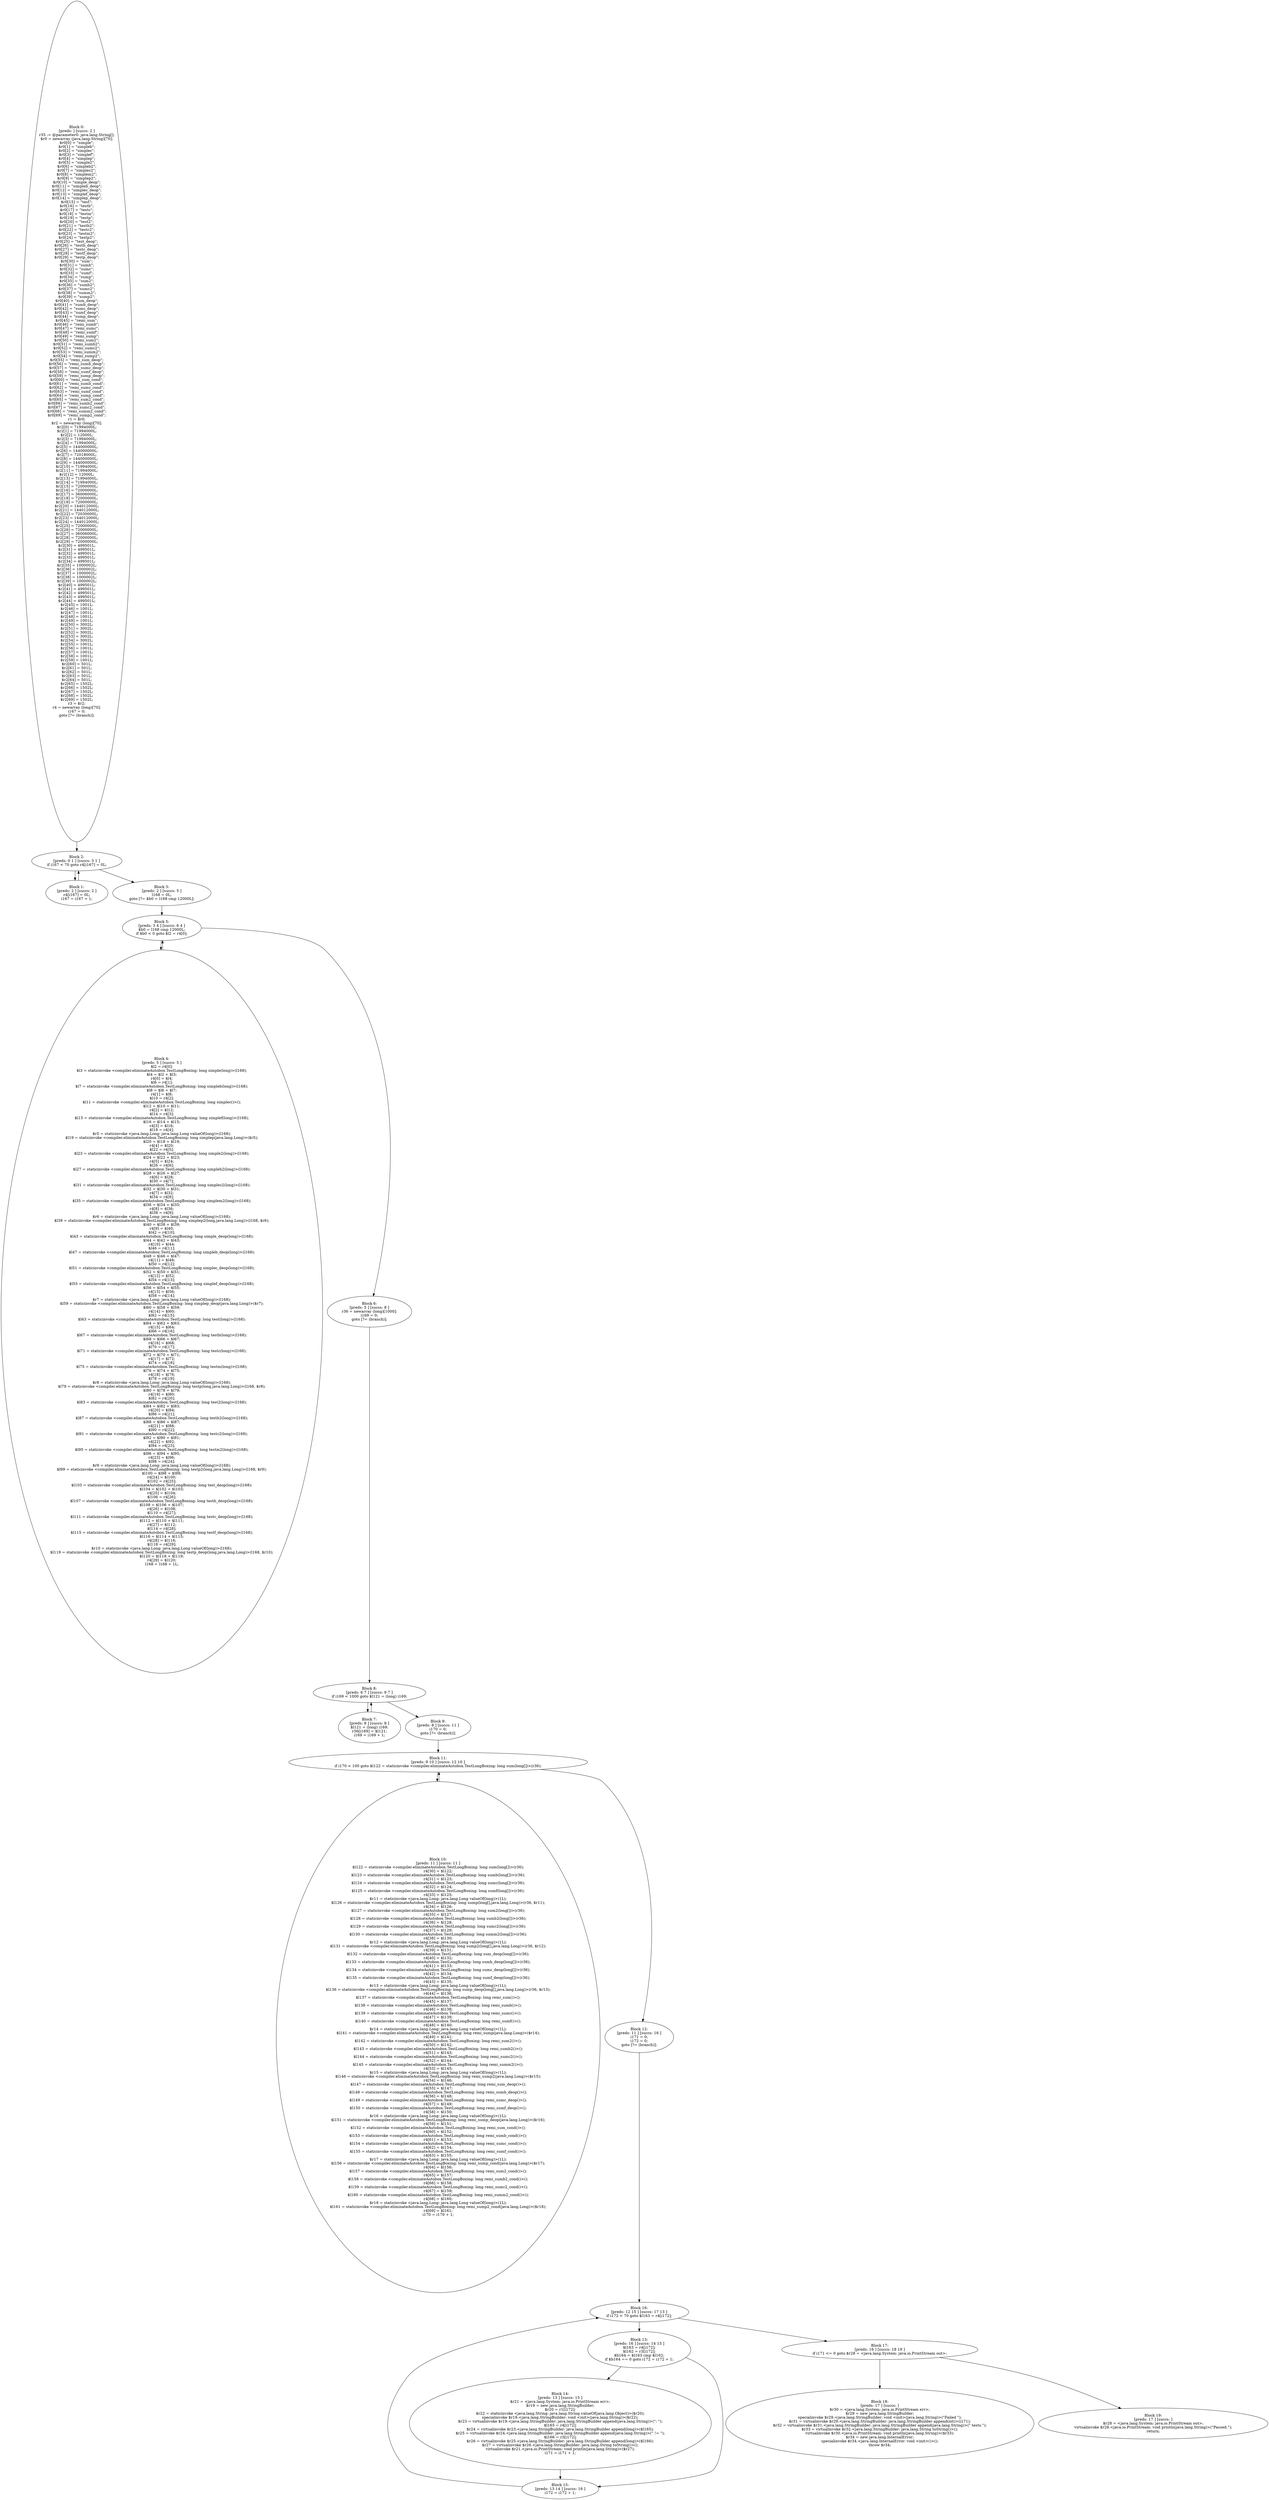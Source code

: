 digraph "unitGraph" {
    "Block 0:
[preds: ] [succs: 2 ]
r35 := @parameter0: java.lang.String[];
$r0 = newarray (java.lang.String)[70];
$r0[0] = \"simple\";
$r0[1] = \"simpleb\";
$r0[2] = \"simplec\";
$r0[3] = \"simplef\";
$r0[4] = \"simplep\";
$r0[5] = \"simple2\";
$r0[6] = \"simpleb2\";
$r0[7] = \"simplec2\";
$r0[8] = \"simplem2\";
$r0[9] = \"simplep2\";
$r0[10] = \"simple_deop\";
$r0[11] = \"simpleb_deop\";
$r0[12] = \"simplec_deop\";
$r0[13] = \"simplef_deop\";
$r0[14] = \"simplep_deop\";
$r0[15] = \"test\";
$r0[16] = \"testb\";
$r0[17] = \"testc\";
$r0[18] = \"testm\";
$r0[19] = \"testp\";
$r0[20] = \"test2\";
$r0[21] = \"testb2\";
$r0[22] = \"testc2\";
$r0[23] = \"testm2\";
$r0[24] = \"testp2\";
$r0[25] = \"test_deop\";
$r0[26] = \"testb_deop\";
$r0[27] = \"testc_deop\";
$r0[28] = \"testf_deop\";
$r0[29] = \"testp_deop\";
$r0[30] = \"sum\";
$r0[31] = \"sumb\";
$r0[32] = \"sumc\";
$r0[33] = \"sumf\";
$r0[34] = \"sump\";
$r0[35] = \"sum2\";
$r0[36] = \"sumb2\";
$r0[37] = \"sumc2\";
$r0[38] = \"summ2\";
$r0[39] = \"sump2\";
$r0[40] = \"sum_deop\";
$r0[41] = \"sumb_deop\";
$r0[42] = \"sumc_deop\";
$r0[43] = \"sumf_deop\";
$r0[44] = \"sump_deop\";
$r0[45] = \"remi_sum\";
$r0[46] = \"remi_sumb\";
$r0[47] = \"remi_sumc\";
$r0[48] = \"remi_sumf\";
$r0[49] = \"remi_sump\";
$r0[50] = \"remi_sum2\";
$r0[51] = \"remi_sumb2\";
$r0[52] = \"remi_sumc2\";
$r0[53] = \"remi_summ2\";
$r0[54] = \"remi_sump2\";
$r0[55] = \"remi_sum_deop\";
$r0[56] = \"remi_sumb_deop\";
$r0[57] = \"remi_sumc_deop\";
$r0[58] = \"remi_sumf_deop\";
$r0[59] = \"remi_sump_deop\";
$r0[60] = \"remi_sum_cond\";
$r0[61] = \"remi_sumb_cond\";
$r0[62] = \"remi_sumc_cond\";
$r0[63] = \"remi_sumf_cond\";
$r0[64] = \"remi_sump_cond\";
$r0[65] = \"remi_sum2_cond\";
$r0[66] = \"remi_sumb2_cond\";
$r0[67] = \"remi_sumc2_cond\";
$r0[68] = \"remi_summ2_cond\";
$r0[69] = \"remi_sump2_cond\";
r1 = $r0;
$r2 = newarray (long)[70];
$r2[0] = 71994000L;
$r2[1] = 71994000L;
$r2[2] = 12000L;
$r2[3] = 71994000L;
$r2[4] = 71994000L;
$r2[5] = 144000000L;
$r2[6] = 144000000L;
$r2[7] = 72018000L;
$r2[8] = 144000000L;
$r2[9] = 144000000L;
$r2[10] = 71994000L;
$r2[11] = 71994000L;
$r2[12] = 12000L;
$r2[13] = 71994000L;
$r2[14] = 71994000L;
$r2[15] = 72000000L;
$r2[16] = 72000000L;
$r2[17] = 36006000L;
$r2[18] = 72000000L;
$r2[19] = 72000000L;
$r2[20] = 144012000L;
$r2[21] = 144012000L;
$r2[22] = 72030000L;
$r2[23] = 144012000L;
$r2[24] = 144012000L;
$r2[25] = 72000000L;
$r2[26] = 72000000L;
$r2[27] = 36006000L;
$r2[28] = 72000000L;
$r2[29] = 72000000L;
$r2[30] = 499501L;
$r2[31] = 499501L;
$r2[32] = 499501L;
$r2[33] = 499501L;
$r2[34] = 499501L;
$r2[35] = 1000002L;
$r2[36] = 1000002L;
$r2[37] = 1000002L;
$r2[38] = 1000002L;
$r2[39] = 1000002L;
$r2[40] = 499501L;
$r2[41] = 499501L;
$r2[42] = 499501L;
$r2[43] = 499501L;
$r2[44] = 499501L;
$r2[45] = 1001L;
$r2[46] = 1001L;
$r2[47] = 1001L;
$r2[48] = 1001L;
$r2[49] = 1001L;
$r2[50] = 3002L;
$r2[51] = 3002L;
$r2[52] = 3002L;
$r2[53] = 3002L;
$r2[54] = 3002L;
$r2[55] = 1001L;
$r2[56] = 1001L;
$r2[57] = 1001L;
$r2[58] = 1001L;
$r2[59] = 1001L;
$r2[60] = 501L;
$r2[61] = 501L;
$r2[62] = 501L;
$r2[63] = 501L;
$r2[64] = 501L;
$r2[65] = 1502L;
$r2[66] = 1502L;
$r2[67] = 1502L;
$r2[68] = 1502L;
$r2[69] = 1502L;
r3 = $r2;
r4 = newarray (long)[70];
i167 = 0;
goto [?= (branch)];
"
    "Block 1:
[preds: 2 ] [succs: 2 ]
r4[i167] = 0L;
i167 = i167 + 1;
"
    "Block 2:
[preds: 0 1 ] [succs: 3 1 ]
if i167 < 70 goto r4[i167] = 0L;
"
    "Block 3:
[preds: 2 ] [succs: 5 ]
l168 = 0L;
goto [?= $b0 = l168 cmp 12000L];
"
    "Block 4:
[preds: 5 ] [succs: 5 ]
$l2 = r4[0];
$l3 = staticinvoke <compiler.eliminateAutobox.TestLongBoxing: long simple(long)>(l168);
$l4 = $l2 + $l3;
r4[0] = $l4;
$l6 = r4[1];
$l7 = staticinvoke <compiler.eliminateAutobox.TestLongBoxing: long simpleb(long)>(l168);
$l8 = $l6 + $l7;
r4[1] = $l8;
$l10 = r4[2];
$l11 = staticinvoke <compiler.eliminateAutobox.TestLongBoxing: long simplec()>();
$l12 = $l10 + $l11;
r4[2] = $l12;
$l14 = r4[3];
$l15 = staticinvoke <compiler.eliminateAutobox.TestLongBoxing: long simplef(long)>(l168);
$l16 = $l14 + $l15;
r4[3] = $l16;
$l18 = r4[4];
$r5 = staticinvoke <java.lang.Long: java.lang.Long valueOf(long)>(l168);
$l19 = staticinvoke <compiler.eliminateAutobox.TestLongBoxing: long simplep(java.lang.Long)>($r5);
$l20 = $l18 + $l19;
r4[4] = $l20;
$l22 = r4[5];
$l23 = staticinvoke <compiler.eliminateAutobox.TestLongBoxing: long simple2(long)>(l168);
$l24 = $l22 + $l23;
r4[5] = $l24;
$l26 = r4[6];
$l27 = staticinvoke <compiler.eliminateAutobox.TestLongBoxing: long simpleb2(long)>(l168);
$l28 = $l26 + $l27;
r4[6] = $l28;
$l30 = r4[7];
$l31 = staticinvoke <compiler.eliminateAutobox.TestLongBoxing: long simplec2(long)>(l168);
$l32 = $l30 + $l31;
r4[7] = $l32;
$l34 = r4[8];
$l35 = staticinvoke <compiler.eliminateAutobox.TestLongBoxing: long simplem2(long)>(l168);
$l36 = $l34 + $l35;
r4[8] = $l36;
$l38 = r4[9];
$r6 = staticinvoke <java.lang.Long: java.lang.Long valueOf(long)>(l168);
$l39 = staticinvoke <compiler.eliminateAutobox.TestLongBoxing: long simplep2(long,java.lang.Long)>(l168, $r6);
$l40 = $l38 + $l39;
r4[9] = $l40;
$l42 = r4[10];
$l43 = staticinvoke <compiler.eliminateAutobox.TestLongBoxing: long simple_deop(long)>(l168);
$l44 = $l42 + $l43;
r4[10] = $l44;
$l46 = r4[11];
$l47 = staticinvoke <compiler.eliminateAutobox.TestLongBoxing: long simpleb_deop(long)>(l168);
$l48 = $l46 + $l47;
r4[11] = $l48;
$l50 = r4[12];
$l51 = staticinvoke <compiler.eliminateAutobox.TestLongBoxing: long simplec_deop(long)>(l168);
$l52 = $l50 + $l51;
r4[12] = $l52;
$l54 = r4[13];
$l55 = staticinvoke <compiler.eliminateAutobox.TestLongBoxing: long simplef_deop(long)>(l168);
$l56 = $l54 + $l55;
r4[13] = $l56;
$l58 = r4[14];
$r7 = staticinvoke <java.lang.Long: java.lang.Long valueOf(long)>(l168);
$l59 = staticinvoke <compiler.eliminateAutobox.TestLongBoxing: long simplep_deop(java.lang.Long)>($r7);
$l60 = $l58 + $l59;
r4[14] = $l60;
$l62 = r4[15];
$l63 = staticinvoke <compiler.eliminateAutobox.TestLongBoxing: long test(long)>(l168);
$l64 = $l62 + $l63;
r4[15] = $l64;
$l66 = r4[16];
$l67 = staticinvoke <compiler.eliminateAutobox.TestLongBoxing: long testb(long)>(l168);
$l68 = $l66 + $l67;
r4[16] = $l68;
$l70 = r4[17];
$l71 = staticinvoke <compiler.eliminateAutobox.TestLongBoxing: long testc(long)>(l168);
$l72 = $l70 + $l71;
r4[17] = $l72;
$l74 = r4[18];
$l75 = staticinvoke <compiler.eliminateAutobox.TestLongBoxing: long testm(long)>(l168);
$l76 = $l74 + $l75;
r4[18] = $l76;
$l78 = r4[19];
$r8 = staticinvoke <java.lang.Long: java.lang.Long valueOf(long)>(l168);
$l79 = staticinvoke <compiler.eliminateAutobox.TestLongBoxing: long testp(long,java.lang.Long)>(l168, $r8);
$l80 = $l78 + $l79;
r4[19] = $l80;
$l82 = r4[20];
$l83 = staticinvoke <compiler.eliminateAutobox.TestLongBoxing: long test2(long)>(l168);
$l84 = $l82 + $l83;
r4[20] = $l84;
$l86 = r4[21];
$l87 = staticinvoke <compiler.eliminateAutobox.TestLongBoxing: long testb2(long)>(l168);
$l88 = $l86 + $l87;
r4[21] = $l88;
$l90 = r4[22];
$l91 = staticinvoke <compiler.eliminateAutobox.TestLongBoxing: long testc2(long)>(l168);
$l92 = $l90 + $l91;
r4[22] = $l92;
$l94 = r4[23];
$l95 = staticinvoke <compiler.eliminateAutobox.TestLongBoxing: long testm2(long)>(l168);
$l96 = $l94 + $l95;
r4[23] = $l96;
$l98 = r4[24];
$r9 = staticinvoke <java.lang.Long: java.lang.Long valueOf(long)>(l168);
$l99 = staticinvoke <compiler.eliminateAutobox.TestLongBoxing: long testp2(long,java.lang.Long)>(l168, $r9);
$l100 = $l98 + $l99;
r4[24] = $l100;
$l102 = r4[25];
$l103 = staticinvoke <compiler.eliminateAutobox.TestLongBoxing: long test_deop(long)>(l168);
$l104 = $l102 + $l103;
r4[25] = $l104;
$l106 = r4[26];
$l107 = staticinvoke <compiler.eliminateAutobox.TestLongBoxing: long testb_deop(long)>(l168);
$l108 = $l106 + $l107;
r4[26] = $l108;
$l110 = r4[27];
$l111 = staticinvoke <compiler.eliminateAutobox.TestLongBoxing: long testc_deop(long)>(l168);
$l112 = $l110 + $l111;
r4[27] = $l112;
$l114 = r4[28];
$l115 = staticinvoke <compiler.eliminateAutobox.TestLongBoxing: long testf_deop(long)>(l168);
$l116 = $l114 + $l115;
r4[28] = $l116;
$l118 = r4[29];
$r10 = staticinvoke <java.lang.Long: java.lang.Long valueOf(long)>(l168);
$l119 = staticinvoke <compiler.eliminateAutobox.TestLongBoxing: long testp_deop(long,java.lang.Long)>(l168, $r10);
$l120 = $l118 + $l119;
r4[29] = $l120;
l168 = l168 + 1L;
"
    "Block 5:
[preds: 3 4 ] [succs: 6 4 ]
$b0 = l168 cmp 12000L;
if $b0 < 0 goto $l2 = r4[0];
"
    "Block 6:
[preds: 5 ] [succs: 8 ]
r36 = newarray (long)[1000];
i169 = 0;
goto [?= (branch)];
"
    "Block 7:
[preds: 8 ] [succs: 8 ]
$l121 = (long) i169;
r36[i169] = $l121;
i169 = i169 + 1;
"
    "Block 8:
[preds: 6 7 ] [succs: 9 7 ]
if i169 < 1000 goto $l121 = (long) i169;
"
    "Block 9:
[preds: 8 ] [succs: 11 ]
i170 = 0;
goto [?= (branch)];
"
    "Block 10:
[preds: 11 ] [succs: 11 ]
$l122 = staticinvoke <compiler.eliminateAutobox.TestLongBoxing: long sum(long[])>(r36);
r4[30] = $l122;
$l123 = staticinvoke <compiler.eliminateAutobox.TestLongBoxing: long sumb(long[])>(r36);
r4[31] = $l123;
$l124 = staticinvoke <compiler.eliminateAutobox.TestLongBoxing: long sumc(long[])>(r36);
r4[32] = $l124;
$l125 = staticinvoke <compiler.eliminateAutobox.TestLongBoxing: long sumf(long[])>(r36);
r4[33] = $l125;
$r11 = staticinvoke <java.lang.Long: java.lang.Long valueOf(long)>(1L);
$l126 = staticinvoke <compiler.eliminateAutobox.TestLongBoxing: long sump(long[],java.lang.Long)>(r36, $r11);
r4[34] = $l126;
$l127 = staticinvoke <compiler.eliminateAutobox.TestLongBoxing: long sum2(long[])>(r36);
r4[35] = $l127;
$l128 = staticinvoke <compiler.eliminateAutobox.TestLongBoxing: long sumb2(long[])>(r36);
r4[36] = $l128;
$l129 = staticinvoke <compiler.eliminateAutobox.TestLongBoxing: long sumc2(long[])>(r36);
r4[37] = $l129;
$l130 = staticinvoke <compiler.eliminateAutobox.TestLongBoxing: long summ2(long[])>(r36);
r4[38] = $l130;
$r12 = staticinvoke <java.lang.Long: java.lang.Long valueOf(long)>(1L);
$l131 = staticinvoke <compiler.eliminateAutobox.TestLongBoxing: long sump2(long[],java.lang.Long)>(r36, $r12);
r4[39] = $l131;
$l132 = staticinvoke <compiler.eliminateAutobox.TestLongBoxing: long sum_deop(long[])>(r36);
r4[40] = $l132;
$l133 = staticinvoke <compiler.eliminateAutobox.TestLongBoxing: long sumb_deop(long[])>(r36);
r4[41] = $l133;
$l134 = staticinvoke <compiler.eliminateAutobox.TestLongBoxing: long sumc_deop(long[])>(r36);
r4[42] = $l134;
$l135 = staticinvoke <compiler.eliminateAutobox.TestLongBoxing: long sumf_deop(long[])>(r36);
r4[43] = $l135;
$r13 = staticinvoke <java.lang.Long: java.lang.Long valueOf(long)>(1L);
$l136 = staticinvoke <compiler.eliminateAutobox.TestLongBoxing: long sump_deop(long[],java.lang.Long)>(r36, $r13);
r4[44] = $l136;
$l137 = staticinvoke <compiler.eliminateAutobox.TestLongBoxing: long remi_sum()>();
r4[45] = $l137;
$l138 = staticinvoke <compiler.eliminateAutobox.TestLongBoxing: long remi_sumb()>();
r4[46] = $l138;
$l139 = staticinvoke <compiler.eliminateAutobox.TestLongBoxing: long remi_sumc()>();
r4[47] = $l139;
$l140 = staticinvoke <compiler.eliminateAutobox.TestLongBoxing: long remi_sumf()>();
r4[48] = $l140;
$r14 = staticinvoke <java.lang.Long: java.lang.Long valueOf(long)>(1L);
$l141 = staticinvoke <compiler.eliminateAutobox.TestLongBoxing: long remi_sump(java.lang.Long)>($r14);
r4[49] = $l141;
$l142 = staticinvoke <compiler.eliminateAutobox.TestLongBoxing: long remi_sum2()>();
r4[50] = $l142;
$l143 = staticinvoke <compiler.eliminateAutobox.TestLongBoxing: long remi_sumb2()>();
r4[51] = $l143;
$l144 = staticinvoke <compiler.eliminateAutobox.TestLongBoxing: long remi_sumc2()>();
r4[52] = $l144;
$l145 = staticinvoke <compiler.eliminateAutobox.TestLongBoxing: long remi_summ2()>();
r4[53] = $l145;
$r15 = staticinvoke <java.lang.Long: java.lang.Long valueOf(long)>(1L);
$l146 = staticinvoke <compiler.eliminateAutobox.TestLongBoxing: long remi_sump2(java.lang.Long)>($r15);
r4[54] = $l146;
$l147 = staticinvoke <compiler.eliminateAutobox.TestLongBoxing: long remi_sum_deop()>();
r4[55] = $l147;
$l148 = staticinvoke <compiler.eliminateAutobox.TestLongBoxing: long remi_sumb_deop()>();
r4[56] = $l148;
$l149 = staticinvoke <compiler.eliminateAutobox.TestLongBoxing: long remi_sumc_deop()>();
r4[57] = $l149;
$l150 = staticinvoke <compiler.eliminateAutobox.TestLongBoxing: long remi_sumf_deop()>();
r4[58] = $l150;
$r16 = staticinvoke <java.lang.Long: java.lang.Long valueOf(long)>(1L);
$l151 = staticinvoke <compiler.eliminateAutobox.TestLongBoxing: long remi_sump_deop(java.lang.Long)>($r16);
r4[59] = $l151;
$l152 = staticinvoke <compiler.eliminateAutobox.TestLongBoxing: long remi_sum_cond()>();
r4[60] = $l152;
$l153 = staticinvoke <compiler.eliminateAutobox.TestLongBoxing: long remi_sumb_cond()>();
r4[61] = $l153;
$l154 = staticinvoke <compiler.eliminateAutobox.TestLongBoxing: long remi_sumc_cond()>();
r4[62] = $l154;
$l155 = staticinvoke <compiler.eliminateAutobox.TestLongBoxing: long remi_sumf_cond()>();
r4[63] = $l155;
$r17 = staticinvoke <java.lang.Long: java.lang.Long valueOf(long)>(1L);
$l156 = staticinvoke <compiler.eliminateAutobox.TestLongBoxing: long remi_sump_cond(java.lang.Long)>($r17);
r4[64] = $l156;
$l157 = staticinvoke <compiler.eliminateAutobox.TestLongBoxing: long remi_sum2_cond()>();
r4[65] = $l157;
$l158 = staticinvoke <compiler.eliminateAutobox.TestLongBoxing: long remi_sumb2_cond()>();
r4[66] = $l158;
$l159 = staticinvoke <compiler.eliminateAutobox.TestLongBoxing: long remi_sumc2_cond()>();
r4[67] = $l159;
$l160 = staticinvoke <compiler.eliminateAutobox.TestLongBoxing: long remi_summ2_cond()>();
r4[68] = $l160;
$r18 = staticinvoke <java.lang.Long: java.lang.Long valueOf(long)>(1L);
$l161 = staticinvoke <compiler.eliminateAutobox.TestLongBoxing: long remi_sump2_cond(java.lang.Long)>($r18);
r4[69] = $l161;
i170 = i170 + 1;
"
    "Block 11:
[preds: 9 10 ] [succs: 12 10 ]
if i170 < 100 goto $l122 = staticinvoke <compiler.eliminateAutobox.TestLongBoxing: long sum(long[])>(r36);
"
    "Block 12:
[preds: 11 ] [succs: 16 ]
i171 = 0;
i172 = 0;
goto [?= (branch)];
"
    "Block 13:
[preds: 16 ] [succs: 14 15 ]
$l163 = r4[i172];
$l162 = r3[i172];
$b164 = $l163 cmp $l162;
if $b164 == 0 goto i172 = i172 + 1;
"
    "Block 14:
[preds: 13 ] [succs: 15 ]
$r21 = <java.lang.System: java.io.PrintStream err>;
$r19 = new java.lang.StringBuilder;
$r20 = r1[i172];
$r22 = staticinvoke <java.lang.String: java.lang.String valueOf(java.lang.Object)>($r20);
specialinvoke $r19.<java.lang.StringBuilder: void <init>(java.lang.String)>($r22);
$r23 = virtualinvoke $r19.<java.lang.StringBuilder: java.lang.StringBuilder append(java.lang.String)>(\": \");
$l165 = r4[i172];
$r24 = virtualinvoke $r23.<java.lang.StringBuilder: java.lang.StringBuilder append(long)>($l165);
$r25 = virtualinvoke $r24.<java.lang.StringBuilder: java.lang.StringBuilder append(java.lang.String)>(\" != \");
$l166 = r3[i172];
$r26 = virtualinvoke $r25.<java.lang.StringBuilder: java.lang.StringBuilder append(long)>($l166);
$r27 = virtualinvoke $r26.<java.lang.StringBuilder: java.lang.String toString()>();
virtualinvoke $r21.<java.io.PrintStream: void println(java.lang.String)>($r27);
i171 = i171 + 1;
"
    "Block 15:
[preds: 13 14 ] [succs: 16 ]
i172 = i172 + 1;
"
    "Block 16:
[preds: 12 15 ] [succs: 17 13 ]
if i172 < 70 goto $l163 = r4[i172];
"
    "Block 17:
[preds: 16 ] [succs: 18 19 ]
if i171 <= 0 goto $r28 = <java.lang.System: java.io.PrintStream out>;
"
    "Block 18:
[preds: 17 ] [succs: ]
$r30 = <java.lang.System: java.io.PrintStream err>;
$r29 = new java.lang.StringBuilder;
specialinvoke $r29.<java.lang.StringBuilder: void <init>(java.lang.String)>(\"Failed \");
$r31 = virtualinvoke $r29.<java.lang.StringBuilder: java.lang.StringBuilder append(int)>(i171);
$r32 = virtualinvoke $r31.<java.lang.StringBuilder: java.lang.StringBuilder append(java.lang.String)>(\" tests.\");
$r33 = virtualinvoke $r32.<java.lang.StringBuilder: java.lang.String toString()>();
virtualinvoke $r30.<java.io.PrintStream: void println(java.lang.String)>($r33);
$r34 = new java.lang.InternalError;
specialinvoke $r34.<java.lang.InternalError: void <init>()>();
throw $r34;
"
    "Block 19:
[preds: 17 ] [succs: ]
$r28 = <java.lang.System: java.io.PrintStream out>;
virtualinvoke $r28.<java.io.PrintStream: void println(java.lang.String)>(\"Passed.\");
return;
"
    "Block 0:
[preds: ] [succs: 2 ]
r35 := @parameter0: java.lang.String[];
$r0 = newarray (java.lang.String)[70];
$r0[0] = \"simple\";
$r0[1] = \"simpleb\";
$r0[2] = \"simplec\";
$r0[3] = \"simplef\";
$r0[4] = \"simplep\";
$r0[5] = \"simple2\";
$r0[6] = \"simpleb2\";
$r0[7] = \"simplec2\";
$r0[8] = \"simplem2\";
$r0[9] = \"simplep2\";
$r0[10] = \"simple_deop\";
$r0[11] = \"simpleb_deop\";
$r0[12] = \"simplec_deop\";
$r0[13] = \"simplef_deop\";
$r0[14] = \"simplep_deop\";
$r0[15] = \"test\";
$r0[16] = \"testb\";
$r0[17] = \"testc\";
$r0[18] = \"testm\";
$r0[19] = \"testp\";
$r0[20] = \"test2\";
$r0[21] = \"testb2\";
$r0[22] = \"testc2\";
$r0[23] = \"testm2\";
$r0[24] = \"testp2\";
$r0[25] = \"test_deop\";
$r0[26] = \"testb_deop\";
$r0[27] = \"testc_deop\";
$r0[28] = \"testf_deop\";
$r0[29] = \"testp_deop\";
$r0[30] = \"sum\";
$r0[31] = \"sumb\";
$r0[32] = \"sumc\";
$r0[33] = \"sumf\";
$r0[34] = \"sump\";
$r0[35] = \"sum2\";
$r0[36] = \"sumb2\";
$r0[37] = \"sumc2\";
$r0[38] = \"summ2\";
$r0[39] = \"sump2\";
$r0[40] = \"sum_deop\";
$r0[41] = \"sumb_deop\";
$r0[42] = \"sumc_deop\";
$r0[43] = \"sumf_deop\";
$r0[44] = \"sump_deop\";
$r0[45] = \"remi_sum\";
$r0[46] = \"remi_sumb\";
$r0[47] = \"remi_sumc\";
$r0[48] = \"remi_sumf\";
$r0[49] = \"remi_sump\";
$r0[50] = \"remi_sum2\";
$r0[51] = \"remi_sumb2\";
$r0[52] = \"remi_sumc2\";
$r0[53] = \"remi_summ2\";
$r0[54] = \"remi_sump2\";
$r0[55] = \"remi_sum_deop\";
$r0[56] = \"remi_sumb_deop\";
$r0[57] = \"remi_sumc_deop\";
$r0[58] = \"remi_sumf_deop\";
$r0[59] = \"remi_sump_deop\";
$r0[60] = \"remi_sum_cond\";
$r0[61] = \"remi_sumb_cond\";
$r0[62] = \"remi_sumc_cond\";
$r0[63] = \"remi_sumf_cond\";
$r0[64] = \"remi_sump_cond\";
$r0[65] = \"remi_sum2_cond\";
$r0[66] = \"remi_sumb2_cond\";
$r0[67] = \"remi_sumc2_cond\";
$r0[68] = \"remi_summ2_cond\";
$r0[69] = \"remi_sump2_cond\";
r1 = $r0;
$r2 = newarray (long)[70];
$r2[0] = 71994000L;
$r2[1] = 71994000L;
$r2[2] = 12000L;
$r2[3] = 71994000L;
$r2[4] = 71994000L;
$r2[5] = 144000000L;
$r2[6] = 144000000L;
$r2[7] = 72018000L;
$r2[8] = 144000000L;
$r2[9] = 144000000L;
$r2[10] = 71994000L;
$r2[11] = 71994000L;
$r2[12] = 12000L;
$r2[13] = 71994000L;
$r2[14] = 71994000L;
$r2[15] = 72000000L;
$r2[16] = 72000000L;
$r2[17] = 36006000L;
$r2[18] = 72000000L;
$r2[19] = 72000000L;
$r2[20] = 144012000L;
$r2[21] = 144012000L;
$r2[22] = 72030000L;
$r2[23] = 144012000L;
$r2[24] = 144012000L;
$r2[25] = 72000000L;
$r2[26] = 72000000L;
$r2[27] = 36006000L;
$r2[28] = 72000000L;
$r2[29] = 72000000L;
$r2[30] = 499501L;
$r2[31] = 499501L;
$r2[32] = 499501L;
$r2[33] = 499501L;
$r2[34] = 499501L;
$r2[35] = 1000002L;
$r2[36] = 1000002L;
$r2[37] = 1000002L;
$r2[38] = 1000002L;
$r2[39] = 1000002L;
$r2[40] = 499501L;
$r2[41] = 499501L;
$r2[42] = 499501L;
$r2[43] = 499501L;
$r2[44] = 499501L;
$r2[45] = 1001L;
$r2[46] = 1001L;
$r2[47] = 1001L;
$r2[48] = 1001L;
$r2[49] = 1001L;
$r2[50] = 3002L;
$r2[51] = 3002L;
$r2[52] = 3002L;
$r2[53] = 3002L;
$r2[54] = 3002L;
$r2[55] = 1001L;
$r2[56] = 1001L;
$r2[57] = 1001L;
$r2[58] = 1001L;
$r2[59] = 1001L;
$r2[60] = 501L;
$r2[61] = 501L;
$r2[62] = 501L;
$r2[63] = 501L;
$r2[64] = 501L;
$r2[65] = 1502L;
$r2[66] = 1502L;
$r2[67] = 1502L;
$r2[68] = 1502L;
$r2[69] = 1502L;
r3 = $r2;
r4 = newarray (long)[70];
i167 = 0;
goto [?= (branch)];
"->"Block 2:
[preds: 0 1 ] [succs: 3 1 ]
if i167 < 70 goto r4[i167] = 0L;
";
    "Block 1:
[preds: 2 ] [succs: 2 ]
r4[i167] = 0L;
i167 = i167 + 1;
"->"Block 2:
[preds: 0 1 ] [succs: 3 1 ]
if i167 < 70 goto r4[i167] = 0L;
";
    "Block 2:
[preds: 0 1 ] [succs: 3 1 ]
if i167 < 70 goto r4[i167] = 0L;
"->"Block 3:
[preds: 2 ] [succs: 5 ]
l168 = 0L;
goto [?= $b0 = l168 cmp 12000L];
";
    "Block 2:
[preds: 0 1 ] [succs: 3 1 ]
if i167 < 70 goto r4[i167] = 0L;
"->"Block 1:
[preds: 2 ] [succs: 2 ]
r4[i167] = 0L;
i167 = i167 + 1;
";
    "Block 3:
[preds: 2 ] [succs: 5 ]
l168 = 0L;
goto [?= $b0 = l168 cmp 12000L];
"->"Block 5:
[preds: 3 4 ] [succs: 6 4 ]
$b0 = l168 cmp 12000L;
if $b0 < 0 goto $l2 = r4[0];
";
    "Block 4:
[preds: 5 ] [succs: 5 ]
$l2 = r4[0];
$l3 = staticinvoke <compiler.eliminateAutobox.TestLongBoxing: long simple(long)>(l168);
$l4 = $l2 + $l3;
r4[0] = $l4;
$l6 = r4[1];
$l7 = staticinvoke <compiler.eliminateAutobox.TestLongBoxing: long simpleb(long)>(l168);
$l8 = $l6 + $l7;
r4[1] = $l8;
$l10 = r4[2];
$l11 = staticinvoke <compiler.eliminateAutobox.TestLongBoxing: long simplec()>();
$l12 = $l10 + $l11;
r4[2] = $l12;
$l14 = r4[3];
$l15 = staticinvoke <compiler.eliminateAutobox.TestLongBoxing: long simplef(long)>(l168);
$l16 = $l14 + $l15;
r4[3] = $l16;
$l18 = r4[4];
$r5 = staticinvoke <java.lang.Long: java.lang.Long valueOf(long)>(l168);
$l19 = staticinvoke <compiler.eliminateAutobox.TestLongBoxing: long simplep(java.lang.Long)>($r5);
$l20 = $l18 + $l19;
r4[4] = $l20;
$l22 = r4[5];
$l23 = staticinvoke <compiler.eliminateAutobox.TestLongBoxing: long simple2(long)>(l168);
$l24 = $l22 + $l23;
r4[5] = $l24;
$l26 = r4[6];
$l27 = staticinvoke <compiler.eliminateAutobox.TestLongBoxing: long simpleb2(long)>(l168);
$l28 = $l26 + $l27;
r4[6] = $l28;
$l30 = r4[7];
$l31 = staticinvoke <compiler.eliminateAutobox.TestLongBoxing: long simplec2(long)>(l168);
$l32 = $l30 + $l31;
r4[7] = $l32;
$l34 = r4[8];
$l35 = staticinvoke <compiler.eliminateAutobox.TestLongBoxing: long simplem2(long)>(l168);
$l36 = $l34 + $l35;
r4[8] = $l36;
$l38 = r4[9];
$r6 = staticinvoke <java.lang.Long: java.lang.Long valueOf(long)>(l168);
$l39 = staticinvoke <compiler.eliminateAutobox.TestLongBoxing: long simplep2(long,java.lang.Long)>(l168, $r6);
$l40 = $l38 + $l39;
r4[9] = $l40;
$l42 = r4[10];
$l43 = staticinvoke <compiler.eliminateAutobox.TestLongBoxing: long simple_deop(long)>(l168);
$l44 = $l42 + $l43;
r4[10] = $l44;
$l46 = r4[11];
$l47 = staticinvoke <compiler.eliminateAutobox.TestLongBoxing: long simpleb_deop(long)>(l168);
$l48 = $l46 + $l47;
r4[11] = $l48;
$l50 = r4[12];
$l51 = staticinvoke <compiler.eliminateAutobox.TestLongBoxing: long simplec_deop(long)>(l168);
$l52 = $l50 + $l51;
r4[12] = $l52;
$l54 = r4[13];
$l55 = staticinvoke <compiler.eliminateAutobox.TestLongBoxing: long simplef_deop(long)>(l168);
$l56 = $l54 + $l55;
r4[13] = $l56;
$l58 = r4[14];
$r7 = staticinvoke <java.lang.Long: java.lang.Long valueOf(long)>(l168);
$l59 = staticinvoke <compiler.eliminateAutobox.TestLongBoxing: long simplep_deop(java.lang.Long)>($r7);
$l60 = $l58 + $l59;
r4[14] = $l60;
$l62 = r4[15];
$l63 = staticinvoke <compiler.eliminateAutobox.TestLongBoxing: long test(long)>(l168);
$l64 = $l62 + $l63;
r4[15] = $l64;
$l66 = r4[16];
$l67 = staticinvoke <compiler.eliminateAutobox.TestLongBoxing: long testb(long)>(l168);
$l68 = $l66 + $l67;
r4[16] = $l68;
$l70 = r4[17];
$l71 = staticinvoke <compiler.eliminateAutobox.TestLongBoxing: long testc(long)>(l168);
$l72 = $l70 + $l71;
r4[17] = $l72;
$l74 = r4[18];
$l75 = staticinvoke <compiler.eliminateAutobox.TestLongBoxing: long testm(long)>(l168);
$l76 = $l74 + $l75;
r4[18] = $l76;
$l78 = r4[19];
$r8 = staticinvoke <java.lang.Long: java.lang.Long valueOf(long)>(l168);
$l79 = staticinvoke <compiler.eliminateAutobox.TestLongBoxing: long testp(long,java.lang.Long)>(l168, $r8);
$l80 = $l78 + $l79;
r4[19] = $l80;
$l82 = r4[20];
$l83 = staticinvoke <compiler.eliminateAutobox.TestLongBoxing: long test2(long)>(l168);
$l84 = $l82 + $l83;
r4[20] = $l84;
$l86 = r4[21];
$l87 = staticinvoke <compiler.eliminateAutobox.TestLongBoxing: long testb2(long)>(l168);
$l88 = $l86 + $l87;
r4[21] = $l88;
$l90 = r4[22];
$l91 = staticinvoke <compiler.eliminateAutobox.TestLongBoxing: long testc2(long)>(l168);
$l92 = $l90 + $l91;
r4[22] = $l92;
$l94 = r4[23];
$l95 = staticinvoke <compiler.eliminateAutobox.TestLongBoxing: long testm2(long)>(l168);
$l96 = $l94 + $l95;
r4[23] = $l96;
$l98 = r4[24];
$r9 = staticinvoke <java.lang.Long: java.lang.Long valueOf(long)>(l168);
$l99 = staticinvoke <compiler.eliminateAutobox.TestLongBoxing: long testp2(long,java.lang.Long)>(l168, $r9);
$l100 = $l98 + $l99;
r4[24] = $l100;
$l102 = r4[25];
$l103 = staticinvoke <compiler.eliminateAutobox.TestLongBoxing: long test_deop(long)>(l168);
$l104 = $l102 + $l103;
r4[25] = $l104;
$l106 = r4[26];
$l107 = staticinvoke <compiler.eliminateAutobox.TestLongBoxing: long testb_deop(long)>(l168);
$l108 = $l106 + $l107;
r4[26] = $l108;
$l110 = r4[27];
$l111 = staticinvoke <compiler.eliminateAutobox.TestLongBoxing: long testc_deop(long)>(l168);
$l112 = $l110 + $l111;
r4[27] = $l112;
$l114 = r4[28];
$l115 = staticinvoke <compiler.eliminateAutobox.TestLongBoxing: long testf_deop(long)>(l168);
$l116 = $l114 + $l115;
r4[28] = $l116;
$l118 = r4[29];
$r10 = staticinvoke <java.lang.Long: java.lang.Long valueOf(long)>(l168);
$l119 = staticinvoke <compiler.eliminateAutobox.TestLongBoxing: long testp_deop(long,java.lang.Long)>(l168, $r10);
$l120 = $l118 + $l119;
r4[29] = $l120;
l168 = l168 + 1L;
"->"Block 5:
[preds: 3 4 ] [succs: 6 4 ]
$b0 = l168 cmp 12000L;
if $b0 < 0 goto $l2 = r4[0];
";
    "Block 5:
[preds: 3 4 ] [succs: 6 4 ]
$b0 = l168 cmp 12000L;
if $b0 < 0 goto $l2 = r4[0];
"->"Block 6:
[preds: 5 ] [succs: 8 ]
r36 = newarray (long)[1000];
i169 = 0;
goto [?= (branch)];
";
    "Block 5:
[preds: 3 4 ] [succs: 6 4 ]
$b0 = l168 cmp 12000L;
if $b0 < 0 goto $l2 = r4[0];
"->"Block 4:
[preds: 5 ] [succs: 5 ]
$l2 = r4[0];
$l3 = staticinvoke <compiler.eliminateAutobox.TestLongBoxing: long simple(long)>(l168);
$l4 = $l2 + $l3;
r4[0] = $l4;
$l6 = r4[1];
$l7 = staticinvoke <compiler.eliminateAutobox.TestLongBoxing: long simpleb(long)>(l168);
$l8 = $l6 + $l7;
r4[1] = $l8;
$l10 = r4[2];
$l11 = staticinvoke <compiler.eliminateAutobox.TestLongBoxing: long simplec()>();
$l12 = $l10 + $l11;
r4[2] = $l12;
$l14 = r4[3];
$l15 = staticinvoke <compiler.eliminateAutobox.TestLongBoxing: long simplef(long)>(l168);
$l16 = $l14 + $l15;
r4[3] = $l16;
$l18 = r4[4];
$r5 = staticinvoke <java.lang.Long: java.lang.Long valueOf(long)>(l168);
$l19 = staticinvoke <compiler.eliminateAutobox.TestLongBoxing: long simplep(java.lang.Long)>($r5);
$l20 = $l18 + $l19;
r4[4] = $l20;
$l22 = r4[5];
$l23 = staticinvoke <compiler.eliminateAutobox.TestLongBoxing: long simple2(long)>(l168);
$l24 = $l22 + $l23;
r4[5] = $l24;
$l26 = r4[6];
$l27 = staticinvoke <compiler.eliminateAutobox.TestLongBoxing: long simpleb2(long)>(l168);
$l28 = $l26 + $l27;
r4[6] = $l28;
$l30 = r4[7];
$l31 = staticinvoke <compiler.eliminateAutobox.TestLongBoxing: long simplec2(long)>(l168);
$l32 = $l30 + $l31;
r4[7] = $l32;
$l34 = r4[8];
$l35 = staticinvoke <compiler.eliminateAutobox.TestLongBoxing: long simplem2(long)>(l168);
$l36 = $l34 + $l35;
r4[8] = $l36;
$l38 = r4[9];
$r6 = staticinvoke <java.lang.Long: java.lang.Long valueOf(long)>(l168);
$l39 = staticinvoke <compiler.eliminateAutobox.TestLongBoxing: long simplep2(long,java.lang.Long)>(l168, $r6);
$l40 = $l38 + $l39;
r4[9] = $l40;
$l42 = r4[10];
$l43 = staticinvoke <compiler.eliminateAutobox.TestLongBoxing: long simple_deop(long)>(l168);
$l44 = $l42 + $l43;
r4[10] = $l44;
$l46 = r4[11];
$l47 = staticinvoke <compiler.eliminateAutobox.TestLongBoxing: long simpleb_deop(long)>(l168);
$l48 = $l46 + $l47;
r4[11] = $l48;
$l50 = r4[12];
$l51 = staticinvoke <compiler.eliminateAutobox.TestLongBoxing: long simplec_deop(long)>(l168);
$l52 = $l50 + $l51;
r4[12] = $l52;
$l54 = r4[13];
$l55 = staticinvoke <compiler.eliminateAutobox.TestLongBoxing: long simplef_deop(long)>(l168);
$l56 = $l54 + $l55;
r4[13] = $l56;
$l58 = r4[14];
$r7 = staticinvoke <java.lang.Long: java.lang.Long valueOf(long)>(l168);
$l59 = staticinvoke <compiler.eliminateAutobox.TestLongBoxing: long simplep_deop(java.lang.Long)>($r7);
$l60 = $l58 + $l59;
r4[14] = $l60;
$l62 = r4[15];
$l63 = staticinvoke <compiler.eliminateAutobox.TestLongBoxing: long test(long)>(l168);
$l64 = $l62 + $l63;
r4[15] = $l64;
$l66 = r4[16];
$l67 = staticinvoke <compiler.eliminateAutobox.TestLongBoxing: long testb(long)>(l168);
$l68 = $l66 + $l67;
r4[16] = $l68;
$l70 = r4[17];
$l71 = staticinvoke <compiler.eliminateAutobox.TestLongBoxing: long testc(long)>(l168);
$l72 = $l70 + $l71;
r4[17] = $l72;
$l74 = r4[18];
$l75 = staticinvoke <compiler.eliminateAutobox.TestLongBoxing: long testm(long)>(l168);
$l76 = $l74 + $l75;
r4[18] = $l76;
$l78 = r4[19];
$r8 = staticinvoke <java.lang.Long: java.lang.Long valueOf(long)>(l168);
$l79 = staticinvoke <compiler.eliminateAutobox.TestLongBoxing: long testp(long,java.lang.Long)>(l168, $r8);
$l80 = $l78 + $l79;
r4[19] = $l80;
$l82 = r4[20];
$l83 = staticinvoke <compiler.eliminateAutobox.TestLongBoxing: long test2(long)>(l168);
$l84 = $l82 + $l83;
r4[20] = $l84;
$l86 = r4[21];
$l87 = staticinvoke <compiler.eliminateAutobox.TestLongBoxing: long testb2(long)>(l168);
$l88 = $l86 + $l87;
r4[21] = $l88;
$l90 = r4[22];
$l91 = staticinvoke <compiler.eliminateAutobox.TestLongBoxing: long testc2(long)>(l168);
$l92 = $l90 + $l91;
r4[22] = $l92;
$l94 = r4[23];
$l95 = staticinvoke <compiler.eliminateAutobox.TestLongBoxing: long testm2(long)>(l168);
$l96 = $l94 + $l95;
r4[23] = $l96;
$l98 = r4[24];
$r9 = staticinvoke <java.lang.Long: java.lang.Long valueOf(long)>(l168);
$l99 = staticinvoke <compiler.eliminateAutobox.TestLongBoxing: long testp2(long,java.lang.Long)>(l168, $r9);
$l100 = $l98 + $l99;
r4[24] = $l100;
$l102 = r4[25];
$l103 = staticinvoke <compiler.eliminateAutobox.TestLongBoxing: long test_deop(long)>(l168);
$l104 = $l102 + $l103;
r4[25] = $l104;
$l106 = r4[26];
$l107 = staticinvoke <compiler.eliminateAutobox.TestLongBoxing: long testb_deop(long)>(l168);
$l108 = $l106 + $l107;
r4[26] = $l108;
$l110 = r4[27];
$l111 = staticinvoke <compiler.eliminateAutobox.TestLongBoxing: long testc_deop(long)>(l168);
$l112 = $l110 + $l111;
r4[27] = $l112;
$l114 = r4[28];
$l115 = staticinvoke <compiler.eliminateAutobox.TestLongBoxing: long testf_deop(long)>(l168);
$l116 = $l114 + $l115;
r4[28] = $l116;
$l118 = r4[29];
$r10 = staticinvoke <java.lang.Long: java.lang.Long valueOf(long)>(l168);
$l119 = staticinvoke <compiler.eliminateAutobox.TestLongBoxing: long testp_deop(long,java.lang.Long)>(l168, $r10);
$l120 = $l118 + $l119;
r4[29] = $l120;
l168 = l168 + 1L;
";
    "Block 6:
[preds: 5 ] [succs: 8 ]
r36 = newarray (long)[1000];
i169 = 0;
goto [?= (branch)];
"->"Block 8:
[preds: 6 7 ] [succs: 9 7 ]
if i169 < 1000 goto $l121 = (long) i169;
";
    "Block 7:
[preds: 8 ] [succs: 8 ]
$l121 = (long) i169;
r36[i169] = $l121;
i169 = i169 + 1;
"->"Block 8:
[preds: 6 7 ] [succs: 9 7 ]
if i169 < 1000 goto $l121 = (long) i169;
";
    "Block 8:
[preds: 6 7 ] [succs: 9 7 ]
if i169 < 1000 goto $l121 = (long) i169;
"->"Block 9:
[preds: 8 ] [succs: 11 ]
i170 = 0;
goto [?= (branch)];
";
    "Block 8:
[preds: 6 7 ] [succs: 9 7 ]
if i169 < 1000 goto $l121 = (long) i169;
"->"Block 7:
[preds: 8 ] [succs: 8 ]
$l121 = (long) i169;
r36[i169] = $l121;
i169 = i169 + 1;
";
    "Block 9:
[preds: 8 ] [succs: 11 ]
i170 = 0;
goto [?= (branch)];
"->"Block 11:
[preds: 9 10 ] [succs: 12 10 ]
if i170 < 100 goto $l122 = staticinvoke <compiler.eliminateAutobox.TestLongBoxing: long sum(long[])>(r36);
";
    "Block 10:
[preds: 11 ] [succs: 11 ]
$l122 = staticinvoke <compiler.eliminateAutobox.TestLongBoxing: long sum(long[])>(r36);
r4[30] = $l122;
$l123 = staticinvoke <compiler.eliminateAutobox.TestLongBoxing: long sumb(long[])>(r36);
r4[31] = $l123;
$l124 = staticinvoke <compiler.eliminateAutobox.TestLongBoxing: long sumc(long[])>(r36);
r4[32] = $l124;
$l125 = staticinvoke <compiler.eliminateAutobox.TestLongBoxing: long sumf(long[])>(r36);
r4[33] = $l125;
$r11 = staticinvoke <java.lang.Long: java.lang.Long valueOf(long)>(1L);
$l126 = staticinvoke <compiler.eliminateAutobox.TestLongBoxing: long sump(long[],java.lang.Long)>(r36, $r11);
r4[34] = $l126;
$l127 = staticinvoke <compiler.eliminateAutobox.TestLongBoxing: long sum2(long[])>(r36);
r4[35] = $l127;
$l128 = staticinvoke <compiler.eliminateAutobox.TestLongBoxing: long sumb2(long[])>(r36);
r4[36] = $l128;
$l129 = staticinvoke <compiler.eliminateAutobox.TestLongBoxing: long sumc2(long[])>(r36);
r4[37] = $l129;
$l130 = staticinvoke <compiler.eliminateAutobox.TestLongBoxing: long summ2(long[])>(r36);
r4[38] = $l130;
$r12 = staticinvoke <java.lang.Long: java.lang.Long valueOf(long)>(1L);
$l131 = staticinvoke <compiler.eliminateAutobox.TestLongBoxing: long sump2(long[],java.lang.Long)>(r36, $r12);
r4[39] = $l131;
$l132 = staticinvoke <compiler.eliminateAutobox.TestLongBoxing: long sum_deop(long[])>(r36);
r4[40] = $l132;
$l133 = staticinvoke <compiler.eliminateAutobox.TestLongBoxing: long sumb_deop(long[])>(r36);
r4[41] = $l133;
$l134 = staticinvoke <compiler.eliminateAutobox.TestLongBoxing: long sumc_deop(long[])>(r36);
r4[42] = $l134;
$l135 = staticinvoke <compiler.eliminateAutobox.TestLongBoxing: long sumf_deop(long[])>(r36);
r4[43] = $l135;
$r13 = staticinvoke <java.lang.Long: java.lang.Long valueOf(long)>(1L);
$l136 = staticinvoke <compiler.eliminateAutobox.TestLongBoxing: long sump_deop(long[],java.lang.Long)>(r36, $r13);
r4[44] = $l136;
$l137 = staticinvoke <compiler.eliminateAutobox.TestLongBoxing: long remi_sum()>();
r4[45] = $l137;
$l138 = staticinvoke <compiler.eliminateAutobox.TestLongBoxing: long remi_sumb()>();
r4[46] = $l138;
$l139 = staticinvoke <compiler.eliminateAutobox.TestLongBoxing: long remi_sumc()>();
r4[47] = $l139;
$l140 = staticinvoke <compiler.eliminateAutobox.TestLongBoxing: long remi_sumf()>();
r4[48] = $l140;
$r14 = staticinvoke <java.lang.Long: java.lang.Long valueOf(long)>(1L);
$l141 = staticinvoke <compiler.eliminateAutobox.TestLongBoxing: long remi_sump(java.lang.Long)>($r14);
r4[49] = $l141;
$l142 = staticinvoke <compiler.eliminateAutobox.TestLongBoxing: long remi_sum2()>();
r4[50] = $l142;
$l143 = staticinvoke <compiler.eliminateAutobox.TestLongBoxing: long remi_sumb2()>();
r4[51] = $l143;
$l144 = staticinvoke <compiler.eliminateAutobox.TestLongBoxing: long remi_sumc2()>();
r4[52] = $l144;
$l145 = staticinvoke <compiler.eliminateAutobox.TestLongBoxing: long remi_summ2()>();
r4[53] = $l145;
$r15 = staticinvoke <java.lang.Long: java.lang.Long valueOf(long)>(1L);
$l146 = staticinvoke <compiler.eliminateAutobox.TestLongBoxing: long remi_sump2(java.lang.Long)>($r15);
r4[54] = $l146;
$l147 = staticinvoke <compiler.eliminateAutobox.TestLongBoxing: long remi_sum_deop()>();
r4[55] = $l147;
$l148 = staticinvoke <compiler.eliminateAutobox.TestLongBoxing: long remi_sumb_deop()>();
r4[56] = $l148;
$l149 = staticinvoke <compiler.eliminateAutobox.TestLongBoxing: long remi_sumc_deop()>();
r4[57] = $l149;
$l150 = staticinvoke <compiler.eliminateAutobox.TestLongBoxing: long remi_sumf_deop()>();
r4[58] = $l150;
$r16 = staticinvoke <java.lang.Long: java.lang.Long valueOf(long)>(1L);
$l151 = staticinvoke <compiler.eliminateAutobox.TestLongBoxing: long remi_sump_deop(java.lang.Long)>($r16);
r4[59] = $l151;
$l152 = staticinvoke <compiler.eliminateAutobox.TestLongBoxing: long remi_sum_cond()>();
r4[60] = $l152;
$l153 = staticinvoke <compiler.eliminateAutobox.TestLongBoxing: long remi_sumb_cond()>();
r4[61] = $l153;
$l154 = staticinvoke <compiler.eliminateAutobox.TestLongBoxing: long remi_sumc_cond()>();
r4[62] = $l154;
$l155 = staticinvoke <compiler.eliminateAutobox.TestLongBoxing: long remi_sumf_cond()>();
r4[63] = $l155;
$r17 = staticinvoke <java.lang.Long: java.lang.Long valueOf(long)>(1L);
$l156 = staticinvoke <compiler.eliminateAutobox.TestLongBoxing: long remi_sump_cond(java.lang.Long)>($r17);
r4[64] = $l156;
$l157 = staticinvoke <compiler.eliminateAutobox.TestLongBoxing: long remi_sum2_cond()>();
r4[65] = $l157;
$l158 = staticinvoke <compiler.eliminateAutobox.TestLongBoxing: long remi_sumb2_cond()>();
r4[66] = $l158;
$l159 = staticinvoke <compiler.eliminateAutobox.TestLongBoxing: long remi_sumc2_cond()>();
r4[67] = $l159;
$l160 = staticinvoke <compiler.eliminateAutobox.TestLongBoxing: long remi_summ2_cond()>();
r4[68] = $l160;
$r18 = staticinvoke <java.lang.Long: java.lang.Long valueOf(long)>(1L);
$l161 = staticinvoke <compiler.eliminateAutobox.TestLongBoxing: long remi_sump2_cond(java.lang.Long)>($r18);
r4[69] = $l161;
i170 = i170 + 1;
"->"Block 11:
[preds: 9 10 ] [succs: 12 10 ]
if i170 < 100 goto $l122 = staticinvoke <compiler.eliminateAutobox.TestLongBoxing: long sum(long[])>(r36);
";
    "Block 11:
[preds: 9 10 ] [succs: 12 10 ]
if i170 < 100 goto $l122 = staticinvoke <compiler.eliminateAutobox.TestLongBoxing: long sum(long[])>(r36);
"->"Block 12:
[preds: 11 ] [succs: 16 ]
i171 = 0;
i172 = 0;
goto [?= (branch)];
";
    "Block 11:
[preds: 9 10 ] [succs: 12 10 ]
if i170 < 100 goto $l122 = staticinvoke <compiler.eliminateAutobox.TestLongBoxing: long sum(long[])>(r36);
"->"Block 10:
[preds: 11 ] [succs: 11 ]
$l122 = staticinvoke <compiler.eliminateAutobox.TestLongBoxing: long sum(long[])>(r36);
r4[30] = $l122;
$l123 = staticinvoke <compiler.eliminateAutobox.TestLongBoxing: long sumb(long[])>(r36);
r4[31] = $l123;
$l124 = staticinvoke <compiler.eliminateAutobox.TestLongBoxing: long sumc(long[])>(r36);
r4[32] = $l124;
$l125 = staticinvoke <compiler.eliminateAutobox.TestLongBoxing: long sumf(long[])>(r36);
r4[33] = $l125;
$r11 = staticinvoke <java.lang.Long: java.lang.Long valueOf(long)>(1L);
$l126 = staticinvoke <compiler.eliminateAutobox.TestLongBoxing: long sump(long[],java.lang.Long)>(r36, $r11);
r4[34] = $l126;
$l127 = staticinvoke <compiler.eliminateAutobox.TestLongBoxing: long sum2(long[])>(r36);
r4[35] = $l127;
$l128 = staticinvoke <compiler.eliminateAutobox.TestLongBoxing: long sumb2(long[])>(r36);
r4[36] = $l128;
$l129 = staticinvoke <compiler.eliminateAutobox.TestLongBoxing: long sumc2(long[])>(r36);
r4[37] = $l129;
$l130 = staticinvoke <compiler.eliminateAutobox.TestLongBoxing: long summ2(long[])>(r36);
r4[38] = $l130;
$r12 = staticinvoke <java.lang.Long: java.lang.Long valueOf(long)>(1L);
$l131 = staticinvoke <compiler.eliminateAutobox.TestLongBoxing: long sump2(long[],java.lang.Long)>(r36, $r12);
r4[39] = $l131;
$l132 = staticinvoke <compiler.eliminateAutobox.TestLongBoxing: long sum_deop(long[])>(r36);
r4[40] = $l132;
$l133 = staticinvoke <compiler.eliminateAutobox.TestLongBoxing: long sumb_deop(long[])>(r36);
r4[41] = $l133;
$l134 = staticinvoke <compiler.eliminateAutobox.TestLongBoxing: long sumc_deop(long[])>(r36);
r4[42] = $l134;
$l135 = staticinvoke <compiler.eliminateAutobox.TestLongBoxing: long sumf_deop(long[])>(r36);
r4[43] = $l135;
$r13 = staticinvoke <java.lang.Long: java.lang.Long valueOf(long)>(1L);
$l136 = staticinvoke <compiler.eliminateAutobox.TestLongBoxing: long sump_deop(long[],java.lang.Long)>(r36, $r13);
r4[44] = $l136;
$l137 = staticinvoke <compiler.eliminateAutobox.TestLongBoxing: long remi_sum()>();
r4[45] = $l137;
$l138 = staticinvoke <compiler.eliminateAutobox.TestLongBoxing: long remi_sumb()>();
r4[46] = $l138;
$l139 = staticinvoke <compiler.eliminateAutobox.TestLongBoxing: long remi_sumc()>();
r4[47] = $l139;
$l140 = staticinvoke <compiler.eliminateAutobox.TestLongBoxing: long remi_sumf()>();
r4[48] = $l140;
$r14 = staticinvoke <java.lang.Long: java.lang.Long valueOf(long)>(1L);
$l141 = staticinvoke <compiler.eliminateAutobox.TestLongBoxing: long remi_sump(java.lang.Long)>($r14);
r4[49] = $l141;
$l142 = staticinvoke <compiler.eliminateAutobox.TestLongBoxing: long remi_sum2()>();
r4[50] = $l142;
$l143 = staticinvoke <compiler.eliminateAutobox.TestLongBoxing: long remi_sumb2()>();
r4[51] = $l143;
$l144 = staticinvoke <compiler.eliminateAutobox.TestLongBoxing: long remi_sumc2()>();
r4[52] = $l144;
$l145 = staticinvoke <compiler.eliminateAutobox.TestLongBoxing: long remi_summ2()>();
r4[53] = $l145;
$r15 = staticinvoke <java.lang.Long: java.lang.Long valueOf(long)>(1L);
$l146 = staticinvoke <compiler.eliminateAutobox.TestLongBoxing: long remi_sump2(java.lang.Long)>($r15);
r4[54] = $l146;
$l147 = staticinvoke <compiler.eliminateAutobox.TestLongBoxing: long remi_sum_deop()>();
r4[55] = $l147;
$l148 = staticinvoke <compiler.eliminateAutobox.TestLongBoxing: long remi_sumb_deop()>();
r4[56] = $l148;
$l149 = staticinvoke <compiler.eliminateAutobox.TestLongBoxing: long remi_sumc_deop()>();
r4[57] = $l149;
$l150 = staticinvoke <compiler.eliminateAutobox.TestLongBoxing: long remi_sumf_deop()>();
r4[58] = $l150;
$r16 = staticinvoke <java.lang.Long: java.lang.Long valueOf(long)>(1L);
$l151 = staticinvoke <compiler.eliminateAutobox.TestLongBoxing: long remi_sump_deop(java.lang.Long)>($r16);
r4[59] = $l151;
$l152 = staticinvoke <compiler.eliminateAutobox.TestLongBoxing: long remi_sum_cond()>();
r4[60] = $l152;
$l153 = staticinvoke <compiler.eliminateAutobox.TestLongBoxing: long remi_sumb_cond()>();
r4[61] = $l153;
$l154 = staticinvoke <compiler.eliminateAutobox.TestLongBoxing: long remi_sumc_cond()>();
r4[62] = $l154;
$l155 = staticinvoke <compiler.eliminateAutobox.TestLongBoxing: long remi_sumf_cond()>();
r4[63] = $l155;
$r17 = staticinvoke <java.lang.Long: java.lang.Long valueOf(long)>(1L);
$l156 = staticinvoke <compiler.eliminateAutobox.TestLongBoxing: long remi_sump_cond(java.lang.Long)>($r17);
r4[64] = $l156;
$l157 = staticinvoke <compiler.eliminateAutobox.TestLongBoxing: long remi_sum2_cond()>();
r4[65] = $l157;
$l158 = staticinvoke <compiler.eliminateAutobox.TestLongBoxing: long remi_sumb2_cond()>();
r4[66] = $l158;
$l159 = staticinvoke <compiler.eliminateAutobox.TestLongBoxing: long remi_sumc2_cond()>();
r4[67] = $l159;
$l160 = staticinvoke <compiler.eliminateAutobox.TestLongBoxing: long remi_summ2_cond()>();
r4[68] = $l160;
$r18 = staticinvoke <java.lang.Long: java.lang.Long valueOf(long)>(1L);
$l161 = staticinvoke <compiler.eliminateAutobox.TestLongBoxing: long remi_sump2_cond(java.lang.Long)>($r18);
r4[69] = $l161;
i170 = i170 + 1;
";
    "Block 12:
[preds: 11 ] [succs: 16 ]
i171 = 0;
i172 = 0;
goto [?= (branch)];
"->"Block 16:
[preds: 12 15 ] [succs: 17 13 ]
if i172 < 70 goto $l163 = r4[i172];
";
    "Block 13:
[preds: 16 ] [succs: 14 15 ]
$l163 = r4[i172];
$l162 = r3[i172];
$b164 = $l163 cmp $l162;
if $b164 == 0 goto i172 = i172 + 1;
"->"Block 14:
[preds: 13 ] [succs: 15 ]
$r21 = <java.lang.System: java.io.PrintStream err>;
$r19 = new java.lang.StringBuilder;
$r20 = r1[i172];
$r22 = staticinvoke <java.lang.String: java.lang.String valueOf(java.lang.Object)>($r20);
specialinvoke $r19.<java.lang.StringBuilder: void <init>(java.lang.String)>($r22);
$r23 = virtualinvoke $r19.<java.lang.StringBuilder: java.lang.StringBuilder append(java.lang.String)>(\": \");
$l165 = r4[i172];
$r24 = virtualinvoke $r23.<java.lang.StringBuilder: java.lang.StringBuilder append(long)>($l165);
$r25 = virtualinvoke $r24.<java.lang.StringBuilder: java.lang.StringBuilder append(java.lang.String)>(\" != \");
$l166 = r3[i172];
$r26 = virtualinvoke $r25.<java.lang.StringBuilder: java.lang.StringBuilder append(long)>($l166);
$r27 = virtualinvoke $r26.<java.lang.StringBuilder: java.lang.String toString()>();
virtualinvoke $r21.<java.io.PrintStream: void println(java.lang.String)>($r27);
i171 = i171 + 1;
";
    "Block 13:
[preds: 16 ] [succs: 14 15 ]
$l163 = r4[i172];
$l162 = r3[i172];
$b164 = $l163 cmp $l162;
if $b164 == 0 goto i172 = i172 + 1;
"->"Block 15:
[preds: 13 14 ] [succs: 16 ]
i172 = i172 + 1;
";
    "Block 14:
[preds: 13 ] [succs: 15 ]
$r21 = <java.lang.System: java.io.PrintStream err>;
$r19 = new java.lang.StringBuilder;
$r20 = r1[i172];
$r22 = staticinvoke <java.lang.String: java.lang.String valueOf(java.lang.Object)>($r20);
specialinvoke $r19.<java.lang.StringBuilder: void <init>(java.lang.String)>($r22);
$r23 = virtualinvoke $r19.<java.lang.StringBuilder: java.lang.StringBuilder append(java.lang.String)>(\": \");
$l165 = r4[i172];
$r24 = virtualinvoke $r23.<java.lang.StringBuilder: java.lang.StringBuilder append(long)>($l165);
$r25 = virtualinvoke $r24.<java.lang.StringBuilder: java.lang.StringBuilder append(java.lang.String)>(\" != \");
$l166 = r3[i172];
$r26 = virtualinvoke $r25.<java.lang.StringBuilder: java.lang.StringBuilder append(long)>($l166);
$r27 = virtualinvoke $r26.<java.lang.StringBuilder: java.lang.String toString()>();
virtualinvoke $r21.<java.io.PrintStream: void println(java.lang.String)>($r27);
i171 = i171 + 1;
"->"Block 15:
[preds: 13 14 ] [succs: 16 ]
i172 = i172 + 1;
";
    "Block 15:
[preds: 13 14 ] [succs: 16 ]
i172 = i172 + 1;
"->"Block 16:
[preds: 12 15 ] [succs: 17 13 ]
if i172 < 70 goto $l163 = r4[i172];
";
    "Block 16:
[preds: 12 15 ] [succs: 17 13 ]
if i172 < 70 goto $l163 = r4[i172];
"->"Block 17:
[preds: 16 ] [succs: 18 19 ]
if i171 <= 0 goto $r28 = <java.lang.System: java.io.PrintStream out>;
";
    "Block 16:
[preds: 12 15 ] [succs: 17 13 ]
if i172 < 70 goto $l163 = r4[i172];
"->"Block 13:
[preds: 16 ] [succs: 14 15 ]
$l163 = r4[i172];
$l162 = r3[i172];
$b164 = $l163 cmp $l162;
if $b164 == 0 goto i172 = i172 + 1;
";
    "Block 17:
[preds: 16 ] [succs: 18 19 ]
if i171 <= 0 goto $r28 = <java.lang.System: java.io.PrintStream out>;
"->"Block 18:
[preds: 17 ] [succs: ]
$r30 = <java.lang.System: java.io.PrintStream err>;
$r29 = new java.lang.StringBuilder;
specialinvoke $r29.<java.lang.StringBuilder: void <init>(java.lang.String)>(\"Failed \");
$r31 = virtualinvoke $r29.<java.lang.StringBuilder: java.lang.StringBuilder append(int)>(i171);
$r32 = virtualinvoke $r31.<java.lang.StringBuilder: java.lang.StringBuilder append(java.lang.String)>(\" tests.\");
$r33 = virtualinvoke $r32.<java.lang.StringBuilder: java.lang.String toString()>();
virtualinvoke $r30.<java.io.PrintStream: void println(java.lang.String)>($r33);
$r34 = new java.lang.InternalError;
specialinvoke $r34.<java.lang.InternalError: void <init>()>();
throw $r34;
";
    "Block 17:
[preds: 16 ] [succs: 18 19 ]
if i171 <= 0 goto $r28 = <java.lang.System: java.io.PrintStream out>;
"->"Block 19:
[preds: 17 ] [succs: ]
$r28 = <java.lang.System: java.io.PrintStream out>;
virtualinvoke $r28.<java.io.PrintStream: void println(java.lang.String)>(\"Passed.\");
return;
";
}
